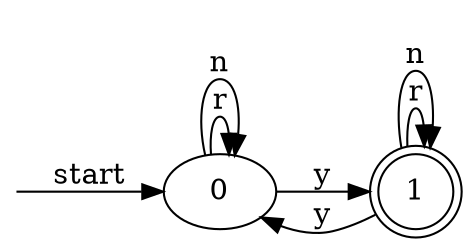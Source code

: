 digraph dfa {
    rankdir = LR;
    __start [style = invis, shape = point];
    __start -> "0" [ label = "start" ];
    node [shape = doublecircle]; "1"
    node [shape = circle];
    "0" -> "1" [ label = "y" ];
    "0" -> "0" [ label = "r" ];
    "0" -> "0" [ label = "n" ];
    "1" -> "0" [ label = "y" ];
    "1" -> "1" [ label = "r" ];
    "1" -> "1" [ label = "n" ];
}
